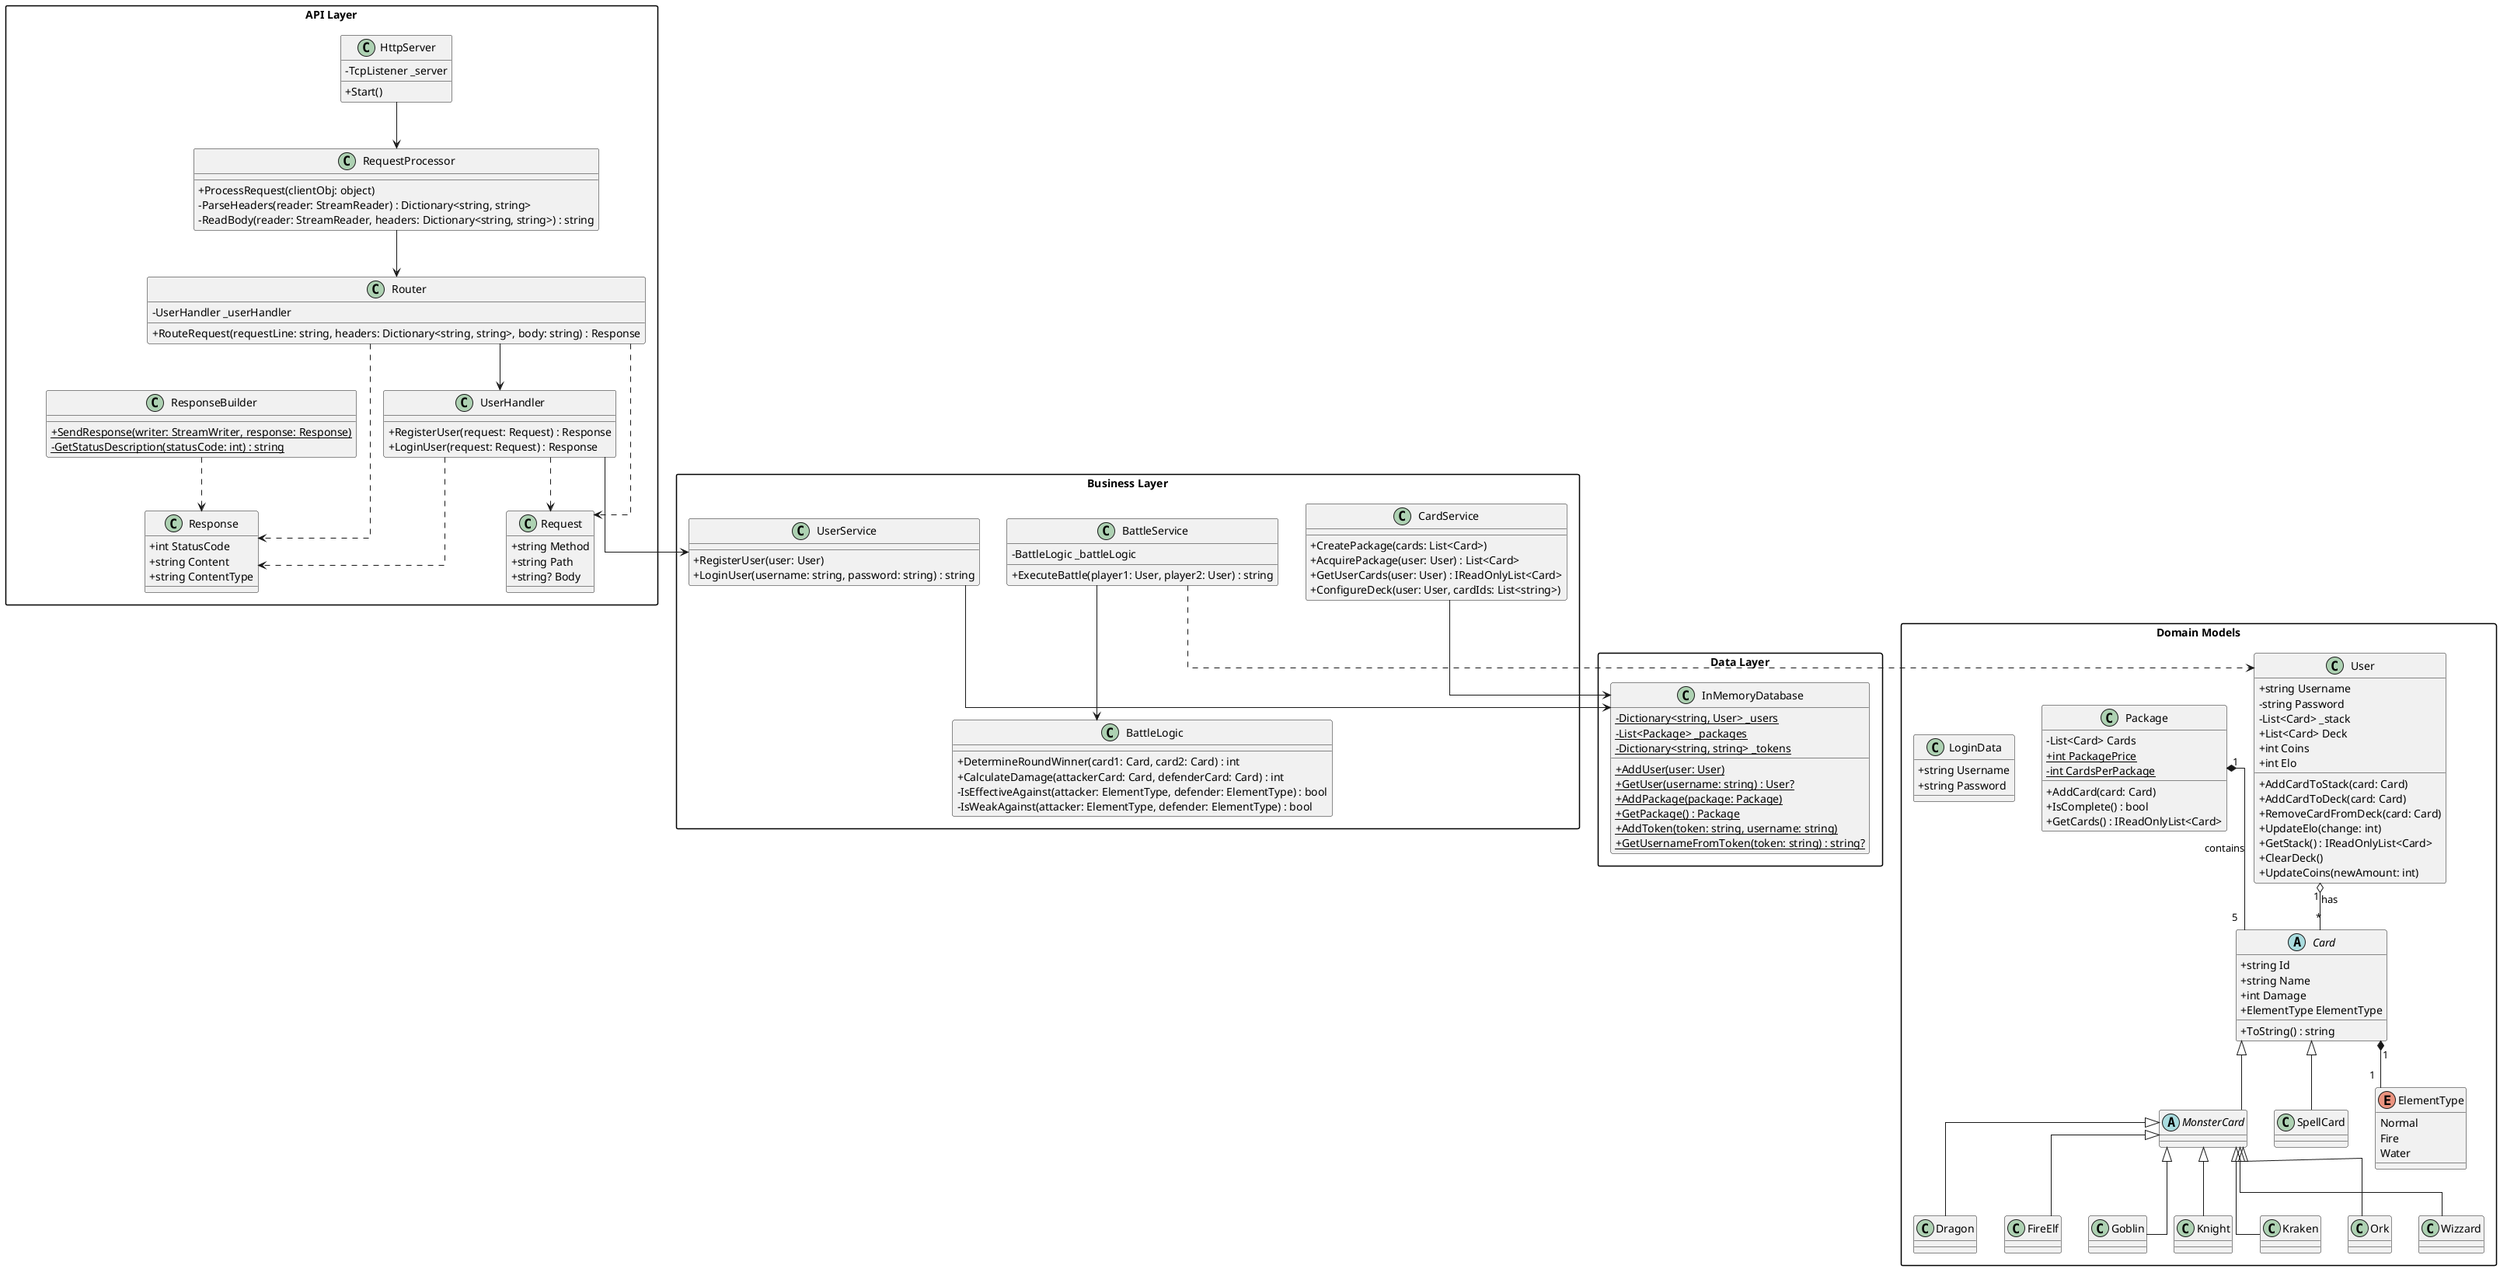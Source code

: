 @startuml
skinparam packageStyle rectangle
skinparam linetype ortho
skinparam classAttributeIconSize 0

package "API Layer" {
    class HttpServer {
        -TcpListener _server
        +Start()
    }

    class RequestProcessor {
        +ProcessRequest(clientObj: object)
        -ParseHeaders(reader: StreamReader) : Dictionary<string, string>
        -ReadBody(reader: StreamReader, headers: Dictionary<string, string>) : string
    }

    class Router {
        -UserHandler _userHandler
        +RouteRequest(requestLine: string, headers: Dictionary<string, string>, body: string) : Response
    }

    class ResponseBuilder {
        +{static} SendResponse(writer: StreamWriter, response: Response)
        -{static} GetStatusDescription(statusCode: int) : string
    }

    class UserHandler {
        +RegisterUser(request: Request) : Response
        +LoginUser(request: Request) : Response
    }

    class Request {
        +string Method
        +string Path
        +string? Body
    }

    class Response {
        +int StatusCode
        +string Content
        +string ContentType
    }
}

package "Business Layer" {
    class UserService {
        +RegisterUser(user: User)
        +LoginUser(username: string, password: string) : string
    }

    class CardService {
        +CreatePackage(cards: List<Card>)
        +AcquirePackage(user: User) : List<Card>
        +GetUserCards(user: User) : IReadOnlyList<Card>
        +ConfigureDeck(user: User, cardIds: List<string>)
    }

    class BattleService {
        -BattleLogic _battleLogic
        +ExecuteBattle(player1: User, player2: User) : string
    }

    class BattleLogic {
        +DetermineRoundWinner(card1: Card, card2: Card) : int
        +CalculateDamage(attackerCard: Card, defenderCard: Card) : int
        -IsEffectiveAgainst(attacker: ElementType, defender: ElementType) : bool
        -IsWeakAgainst(attacker: ElementType, defender: ElementType) : bool
    }
}

package "Data Layer" {
    class InMemoryDatabase {
        -{static} Dictionary<string, User> _users
        -{static} List<Package> _packages
        -{static} Dictionary<string, string> _tokens
        +{static} AddUser(user: User)
        +{static} GetUser(username: string) : User?
        +{static} AddPackage(package: Package)
        +{static} GetPackage() : Package
        +{static} AddToken(token: string, username: string)
        +{static} GetUsernameFromToken(token: string) : string?
    }
}

package "Domain Models" {
    class User {
        +string Username
        -string Password
        -List<Card> _stack
        +List<Card> Deck
        +int Coins
        +int Elo
        +AddCardToStack(card: Card)
        +AddCardToDeck(card: Card)
        +RemoveCardFromDeck(card: Card)
        +UpdateElo(change: int)
        +GetStack() : IReadOnlyList<Card>
        +ClearDeck()
        +UpdateCoins(newAmount: int)
    }

    class Package {
        -List<Card> Cards
        +{static} int PackagePrice
        -{static} int CardsPerPackage
        +AddCard(card: Card)
        +IsComplete() : bool
        +GetCards() : IReadOnlyList<Card>
    }

    abstract class Card {
        +string Id
        +string Name
        +int Damage
        +ElementType ElementType
        +ToString() : string
    }

    abstract class MonsterCard {
    }

    class SpellCard {
    }

    class Dragon {
    }

    class FireElf {
    }

    class Goblin {
    }

    class Knight {
    }

    class Kraken {
    }

    class Ork {
    }

    class Wizzard {
    }

    enum ElementType {
        Normal
        Fire
        Water
    }

    class LoginData {
        +string Username
        +string Password
    }
}

' Relationships
HttpServer --> RequestProcessor
RequestProcessor --> Router
Router --> UserHandler
UserHandler --> UserService
CardService --> InMemoryDatabase
UserService --> InMemoryDatabase
BattleService --> BattleLogic
BattleService ..> User
UserHandler ..> Request
UserHandler ..> Response
Router ..> Request
Router ..> Response
ResponseBuilder ..> Response

Card <|-- MonsterCard
Card <|-- SpellCard
MonsterCard <|-- Dragon
MonsterCard <|-- FireElf
MonsterCard <|-- Goblin
MonsterCard <|-- Knight
MonsterCard <|-- Kraken
MonsterCard <|-- Ork
MonsterCard <|-- Wizzard
Card "1" *-- "1" ElementType
User "1" o-- "*" Card : has
Package "1" *-- "5" Card : contains

@enduml